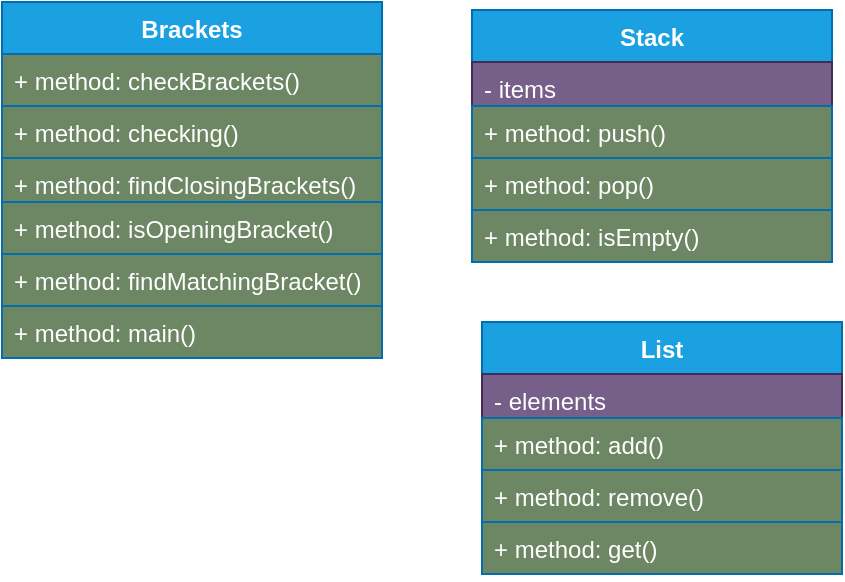 <mxfile version="20.5.3" type="embed"><diagram id="z7MANHeYrMKy0P0vsewf" name="Page-1"><mxGraphModel dx="652" dy="563" grid="1" gridSize="10" guides="1" tooltips="1" connect="1" arrows="1" fold="1" page="1" pageScale="1" pageWidth="850" pageHeight="1100" math="0" shadow="0"><root><mxCell id="0"/><mxCell id="1" parent="0"/><mxCell id="9" value="Brackets" style="swimlane;fontStyle=1;align=center;verticalAlign=top;childLayout=stackLayout;horizontal=1;startSize=26;horizontalStack=0;resizeParent=1;resizeParentMax=0;resizeLast=0;collapsible=1;marginBottom=0;fillColor=#1ba1e2;fontColor=#ffffff;strokeColor=#006EAF;" vertex="1" parent="1"><mxGeometry x="100" y="90" width="190" height="78" as="geometry"/></mxCell><mxCell id="10" value="+ method: checkBrackets()" style="text;strokeColor=#006EAF;fillColor=#6D8764;align=left;verticalAlign=top;spacingLeft=4;spacingRight=4;overflow=hidden;rotatable=0;points=[[0,0.5],[1,0.5]];portConstraint=eastwest;fontColor=#FFFFFF;" vertex="1" parent="9"><mxGeometry y="26" width="190" height="26" as="geometry"/></mxCell><mxCell id="11" value="+ method: checking()" style="text;strokeColor=#006EAF;fillColor=#6D8764;align=left;verticalAlign=top;spacingLeft=4;spacingRight=4;overflow=hidden;rotatable=0;points=[[0,0.5],[1,0.5]];portConstraint=eastwest;fontColor=#FFFFFF;" vertex="1" parent="9"><mxGeometry y="52" width="190" height="26" as="geometry"/></mxCell><mxCell id="12" value="+ method: findClosingBrackets()" style="text;strokeColor=#006EAF;fillColor=#6D8764;align=left;verticalAlign=top;spacingLeft=4;spacingRight=4;overflow=hidden;rotatable=0;points=[[0,0.5],[1,0.5]];portConstraint=eastwest;fontColor=#FFFFFF;" vertex="1" parent="1"><mxGeometry x="100" y="168" width="190" height="26" as="geometry"/></mxCell><mxCell id="13" value="+ method: isOpeningBracket()" style="text;strokeColor=#006EAF;fillColor=#6D8764;align=left;verticalAlign=top;spacingLeft=4;spacingRight=4;overflow=hidden;rotatable=0;points=[[0,0.5],[1,0.5]];portConstraint=eastwest;fontColor=#FFFFFF;" vertex="1" parent="1"><mxGeometry x="100" y="190" width="190" height="26" as="geometry"/></mxCell><mxCell id="14" value="+ method: findMatchingBracket()" style="text;strokeColor=#006EAF;fillColor=#6D8764;align=left;verticalAlign=top;spacingLeft=4;spacingRight=4;overflow=hidden;rotatable=0;points=[[0,0.5],[1,0.5]];portConstraint=eastwest;fontColor=#FFFFFF;" vertex="1" parent="1"><mxGeometry x="100" y="216" width="190" height="26" as="geometry"/></mxCell><mxCell id="15" value="+ method: main()" style="text;strokeColor=#006EAF;fillColor=#6D8764;align=left;verticalAlign=top;spacingLeft=4;spacingRight=4;overflow=hidden;rotatable=0;points=[[0,0.5],[1,0.5]];portConstraint=eastwest;fontColor=#FFFFFF;" vertex="1" parent="1"><mxGeometry x="100" y="242" width="190" height="26" as="geometry"/></mxCell><mxCell id="22" value="Stack" style="swimlane;fontStyle=1;align=center;verticalAlign=top;childLayout=stackLayout;horizontal=1;startSize=26;horizontalStack=0;resizeParent=1;resizeParentMax=0;resizeLast=0;collapsible=1;marginBottom=0;fillColor=#1ba1e2;fontColor=#ffffff;strokeColor=#006EAF;" vertex="1" parent="1"><mxGeometry x="335" y="94" width="180" height="48" as="geometry"/></mxCell><mxCell id="23" value="- items" style="text;strokeColor=#432D57;fillColor=#76608a;align=left;verticalAlign=top;spacingLeft=4;spacingRight=4;overflow=hidden;rotatable=0;points=[[0,0.5],[1,0.5]];portConstraint=eastwest;fontColor=#ffffff;" vertex="1" parent="22"><mxGeometry y="26" width="180" height="22" as="geometry"/></mxCell><mxCell id="24" value="+ method: pop()" style="text;strokeColor=#006EAF;fillColor=#6D8764;align=left;verticalAlign=top;spacingLeft=4;spacingRight=4;overflow=hidden;rotatable=0;points=[[0,0.5],[1,0.5]];portConstraint=eastwest;fontColor=#FFFFFF;" vertex="1" parent="1"><mxGeometry x="335" y="168" width="180" height="26" as="geometry"/></mxCell><mxCell id="25" value="+ method: push()" style="text;strokeColor=#006EAF;fillColor=#6D8764;align=left;verticalAlign=top;spacingLeft=4;spacingRight=4;overflow=hidden;rotatable=0;points=[[0,0.5],[1,0.5]];portConstraint=eastwest;fontColor=#FFFFFF;" vertex="1" parent="1"><mxGeometry x="335" y="142" width="180" height="26" as="geometry"/></mxCell><mxCell id="26" value="List" style="swimlane;fontStyle=1;align=center;verticalAlign=top;childLayout=stackLayout;horizontal=1;startSize=26;horizontalStack=0;resizeParent=1;resizeParentMax=0;resizeLast=0;collapsible=1;marginBottom=0;fillColor=#1ba1e2;fontColor=#ffffff;strokeColor=#006EAF;" vertex="1" parent="1"><mxGeometry x="340" y="250" width="180" height="48" as="geometry"/></mxCell><mxCell id="27" value="- elements" style="text;strokeColor=#432D57;fillColor=#76608a;align=left;verticalAlign=top;spacingLeft=4;spacingRight=4;overflow=hidden;rotatable=0;points=[[0,0.5],[1,0.5]];portConstraint=eastwest;fontColor=#ffffff;" vertex="1" parent="26"><mxGeometry y="26" width="180" height="22" as="geometry"/></mxCell><mxCell id="28" value="+ method: remove()" style="text;strokeColor=#006EAF;fillColor=#6D8764;align=left;verticalAlign=top;spacingLeft=4;spacingRight=4;overflow=hidden;rotatable=0;points=[[0,0.5],[1,0.5]];portConstraint=eastwest;fontColor=#FFFFFF;" vertex="1" parent="1"><mxGeometry x="340" y="324" width="180" height="26" as="geometry"/></mxCell><mxCell id="29" value="+ method: add()" style="text;strokeColor=#006EAF;fillColor=#6D8764;align=left;verticalAlign=top;spacingLeft=4;spacingRight=4;overflow=hidden;rotatable=0;points=[[0,0.5],[1,0.5]];portConstraint=eastwest;fontColor=#FFFFFF;" vertex="1" parent="1"><mxGeometry x="340" y="298" width="180" height="26" as="geometry"/></mxCell><mxCell id="30" value="+ method: isEmpty()" style="text;strokeColor=#006EAF;fillColor=#6D8764;align=left;verticalAlign=top;spacingLeft=4;spacingRight=4;overflow=hidden;rotatable=0;points=[[0,0.5],[1,0.5]];portConstraint=eastwest;fontColor=#FFFFFF;" vertex="1" parent="1"><mxGeometry x="335" y="194" width="180" height="26" as="geometry"/></mxCell><mxCell id="31" value="+ method: get()" style="text;strokeColor=#006EAF;fillColor=#6D8764;align=left;verticalAlign=top;spacingLeft=4;spacingRight=4;overflow=hidden;rotatable=0;points=[[0,0.5],[1,0.5]];portConstraint=eastwest;fontColor=#FFFFFF;" vertex="1" parent="1"><mxGeometry x="340" y="350" width="180" height="26" as="geometry"/></mxCell></root></mxGraphModel></diagram></mxfile>